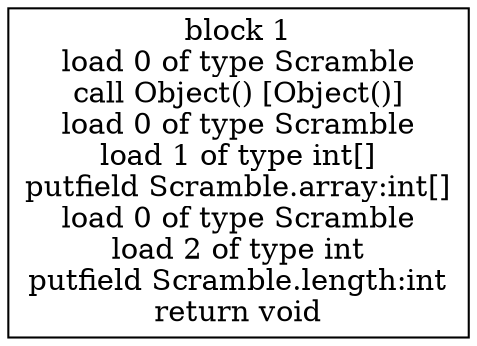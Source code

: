 digraph "Scramble(int[],int)" {
size = "11,7.5";
codeblock_1 [ shape = box, label = "block 1\nload 0 of type Scramble\ncall Object() [Object()]\nload 0 of type Scramble\nload 1 of type int[]\nputfield Scramble.array:int[]\nload 0 of type Scramble\nload 2 of type int\nputfield Scramble.length:int\nreturn void"];
}